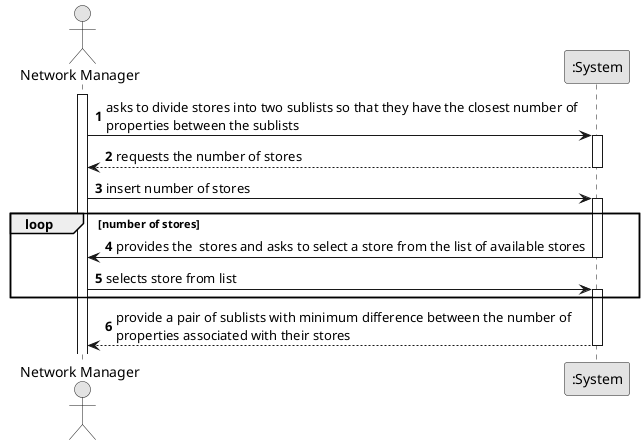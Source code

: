@startuml
skinparam monochrome true
skinparam packageStyle rectangle
skinparam shadowing false



autonumber

actor "Network Manager" as Manager
participant ":System" as System

activate Manager

    Manager -> System : asks to divide stores into two sublists so that they have the closest number of\nproperties between the sublists
    activate System

        System --> Manager : requests the number of stores
        'between 3 and 30 that is a multiple of 3
    deactivate System
        Manager -> System : insert number of stores
        loop number of stores
    activate System
        System -> Manager : provides the  stores and asks to select a store from the list of available stores
    deactivate System
        Manager -> System : selects store from list
    activate System
        end
        System --> Manager : provide a pair of sublists with minimum difference between the number of\nproperties associated with their stores
    deactivate System

'    Manager -> System : types requested data (reference, description, \ninformal description, technical description,\nduration, cost)
'    activate System

'        System --> Manager : shows task category list and asks to select one
'    deactivate System

'    Manager -> System : selects a task category
'    activate System

'        System --> Manager : shows selected category
'    deactivate System

'    Manager -> System : submits data
'    activate System

'        System --> Manager : displays operation success
'    deactivate System

@enduml